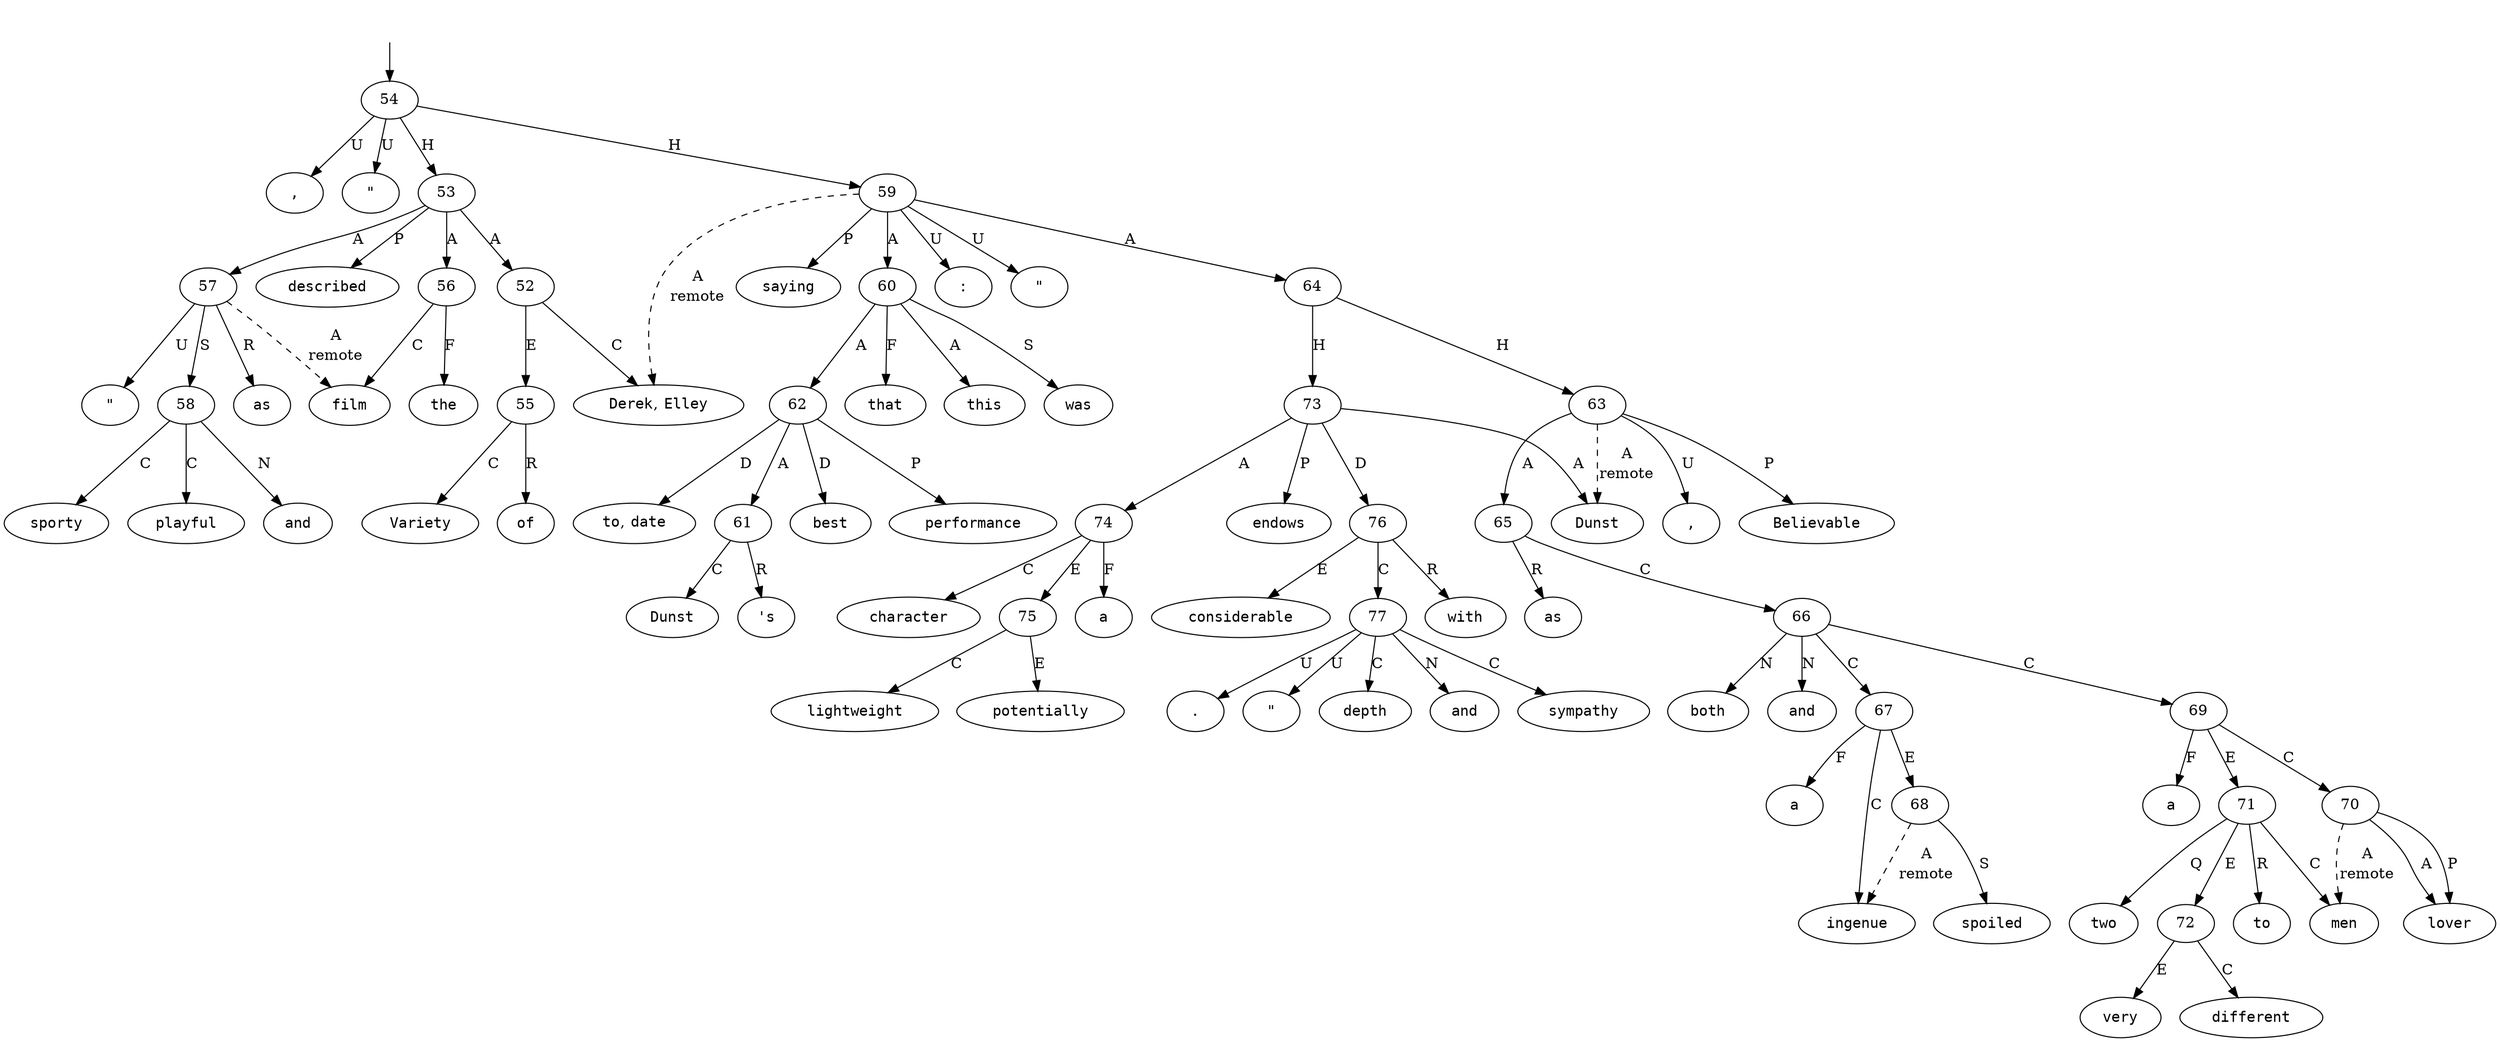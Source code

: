 digraph "216011" {
  top [ style=invis ];
  top -> 54;
  0 [ shape=oval, label=<<table align="center" border="0" cellspacing="0"><tr><td colspan="2"><font face="Courier">Derek</font>,&nbsp;<font face="Courier">Elley</font></td></tr></table>> ];
  1 [ shape=oval, label=<<table align="center" border="0" cellspacing="0"><tr><td colspan="2"><font face="Courier">of</font></td></tr></table>> ];
  2 [ shape=oval, label=<<table align="center" border="0" cellspacing="0"><tr><td colspan="2"><font face="Courier">Variety</font></td></tr></table>> ];
  3 [ shape=oval, label=<<table align="center" border="0" cellspacing="0"><tr><td colspan="2"><font face="Courier">described</font></td></tr></table>> ];
  4 [ shape=oval, label=<<table align="center" border="0" cellspacing="0"><tr><td colspan="2"><font face="Courier">the</font></td></tr></table>> ];
  5 [ shape=oval, label=<<table align="center" border="0" cellspacing="0"><tr><td colspan="2"><font face="Courier">film</font></td></tr></table>> ];
  6 [ shape=oval, label=<<table align="center" border="0" cellspacing="0"><tr><td colspan="2"><font face="Courier">as</font></td></tr></table>> ];
  7 [ shape=oval, label=<<table align="center" border="0" cellspacing="0"><tr><td colspan="2"><font face="Courier">&quot;</font></td></tr></table>> ];
  8 [ shape=oval, label=<<table align="center" border="0" cellspacing="0"><tr><td colspan="2"><font face="Courier">playful</font></td></tr></table>> ];
  9 [ shape=oval, label=<<table align="center" border="0" cellspacing="0"><tr><td colspan="2"><font face="Courier">and</font></td></tr></table>> ];
  10 [ shape=oval, label=<<table align="center" border="0" cellspacing="0"><tr><td colspan="2"><font face="Courier">sporty</font></td></tr></table>> ];
  11 [ shape=oval, label=<<table align="center" border="0" cellspacing="0"><tr><td colspan="2"><font face="Courier">,</font></td></tr></table>> ];
  12 [ shape=oval, label=<<table align="center" border="0" cellspacing="0"><tr><td colspan="2"><font face="Courier">&quot;</font></td></tr></table>> ];
  13 [ shape=oval, label=<<table align="center" border="0" cellspacing="0"><tr><td colspan="2"><font face="Courier">saying</font></td></tr></table>> ];
  14 [ shape=oval, label=<<table align="center" border="0" cellspacing="0"><tr><td colspan="2"><font face="Courier">that</font></td></tr></table>> ];
  15 [ shape=oval, label=<<table align="center" border="0" cellspacing="0"><tr><td colspan="2"><font face="Courier">this</font></td></tr></table>> ];
  16 [ shape=oval, label=<<table align="center" border="0" cellspacing="0"><tr><td colspan="2"><font face="Courier">was</font></td></tr></table>> ];
  17 [ shape=oval, label=<<table align="center" border="0" cellspacing="0"><tr><td colspan="2"><font face="Courier">Dunst</font></td></tr></table>> ];
  18 [ shape=oval, label=<<table align="center" border="0" cellspacing="0"><tr><td colspan="2"><font face="Courier">&#x27;s</font></td></tr></table>> ];
  19 [ shape=oval, label=<<table align="center" border="0" cellspacing="0"><tr><td colspan="2"><font face="Courier">best</font></td></tr></table>> ];
  20 [ shape=oval, label=<<table align="center" border="0" cellspacing="0"><tr><td colspan="2"><font face="Courier">performance</font></td></tr></table>> ];
  21 [ shape=oval, label=<<table align="center" border="0" cellspacing="0"><tr><td colspan="2"><font face="Courier">to</font>,&nbsp;<font face="Courier">date</font></td></tr></table>> ];
  22 [ shape=oval, label=<<table align="center" border="0" cellspacing="0"><tr><td colspan="2"><font face="Courier">:</font></td></tr></table>> ];
  23 [ shape=oval, label=<<table align="center" border="0" cellspacing="0"><tr><td colspan="2"><font face="Courier">&quot;</font></td></tr></table>> ];
  24 [ shape=oval, label=<<table align="center" border="0" cellspacing="0"><tr><td colspan="2"><font face="Courier">Believable</font></td></tr></table>> ];
  25 [ shape=oval, label=<<table align="center" border="0" cellspacing="0"><tr><td colspan="2"><font face="Courier">as</font></td></tr></table>> ];
  26 [ shape=oval, label=<<table align="center" border="0" cellspacing="0"><tr><td colspan="2"><font face="Courier">both</font></td></tr></table>> ];
  27 [ shape=oval, label=<<table align="center" border="0" cellspacing="0"><tr><td colspan="2"><font face="Courier">a</font></td></tr></table>> ];
  28 [ shape=oval, label=<<table align="center" border="0" cellspacing="0"><tr><td colspan="2"><font face="Courier">spoiled</font></td></tr></table>> ];
  29 [ shape=oval, label=<<table align="center" border="0" cellspacing="0"><tr><td colspan="2"><font face="Courier">ingenue</font></td></tr></table>> ];
  30 [ shape=oval, label=<<table align="center" border="0" cellspacing="0"><tr><td colspan="2"><font face="Courier">and</font></td></tr></table>> ];
  31 [ shape=oval, label=<<table align="center" border="0" cellspacing="0"><tr><td colspan="2"><font face="Courier">a</font></td></tr></table>> ];
  32 [ shape=oval, label=<<table align="center" border="0" cellspacing="0"><tr><td colspan="2"><font face="Courier">lover</font></td></tr></table>> ];
  33 [ shape=oval, label=<<table align="center" border="0" cellspacing="0"><tr><td colspan="2"><font face="Courier">to</font></td></tr></table>> ];
  34 [ shape=oval, label=<<table align="center" border="0" cellspacing="0"><tr><td colspan="2"><font face="Courier">two</font></td></tr></table>> ];
  35 [ shape=oval, label=<<table align="center" border="0" cellspacing="0"><tr><td colspan="2"><font face="Courier">very</font></td></tr></table>> ];
  36 [ shape=oval, label=<<table align="center" border="0" cellspacing="0"><tr><td colspan="2"><font face="Courier">different</font></td></tr></table>> ];
  37 [ shape=oval, label=<<table align="center" border="0" cellspacing="0"><tr><td colspan="2"><font face="Courier">men</font></td></tr></table>> ];
  38 [ shape=oval, label=<<table align="center" border="0" cellspacing="0"><tr><td colspan="2"><font face="Courier">,</font></td></tr></table>> ];
  39 [ shape=oval, label=<<table align="center" border="0" cellspacing="0"><tr><td colspan="2"><font face="Courier">Dunst</font></td></tr></table>> ];
  40 [ shape=oval, label=<<table align="center" border="0" cellspacing="0"><tr><td colspan="2"><font face="Courier">endows</font></td></tr></table>> ];
  41 [ shape=oval, label=<<table align="center" border="0" cellspacing="0"><tr><td colspan="2"><font face="Courier">a</font></td></tr></table>> ];
  42 [ shape=oval, label=<<table align="center" border="0" cellspacing="0"><tr><td colspan="2"><font face="Courier">potentially</font></td></tr></table>> ];
  43 [ shape=oval, label=<<table align="center" border="0" cellspacing="0"><tr><td colspan="2"><font face="Courier">lightweight</font></td></tr></table>> ];
  44 [ shape=oval, label=<<table align="center" border="0" cellspacing="0"><tr><td colspan="2"><font face="Courier">character</font></td></tr></table>> ];
  45 [ shape=oval, label=<<table align="center" border="0" cellspacing="0"><tr><td colspan="2"><font face="Courier">with</font></td></tr></table>> ];
  46 [ shape=oval, label=<<table align="center" border="0" cellspacing="0"><tr><td colspan="2"><font face="Courier">considerable</font></td></tr></table>> ];
  47 [ shape=oval, label=<<table align="center" border="0" cellspacing="0"><tr><td colspan="2"><font face="Courier">depth</font></td></tr></table>> ];
  48 [ shape=oval, label=<<table align="center" border="0" cellspacing="0"><tr><td colspan="2"><font face="Courier">and</font></td></tr></table>> ];
  49 [ shape=oval, label=<<table align="center" border="0" cellspacing="0"><tr><td colspan="2"><font face="Courier">sympathy</font></td></tr></table>> ];
  50 [ shape=oval, label=<<table align="center" border="0" cellspacing="0"><tr><td colspan="2"><font face="Courier">.</font></td></tr></table>> ];
  51 [ shape=oval, label=<<table align="center" border="0" cellspacing="0"><tr><td colspan="2"><font face="Courier">&quot;</font></td></tr></table>> ];
  52 -> 55 [ label="E" ];
  52 -> 0 [ label="C" ];
  53 -> 52 [ label="A" ];
  53 -> 3 [ label="P" ];
  53 -> 57 [ label="A" ];
  53 -> 56 [ label="A" ];
  54 -> 53 [ label="H" ];
  54 -> 59 [ label="H" ];
  54 -> 11 [ label="U" ];
  54 -> 12 [ label="U" ];
  55 -> 1 [ label="R" ];
  55 -> 2 [ label="C" ];
  56 -> 5 [ label="C" ];
  56 -> 4 [ label="F" ];
  57 -> 58 [ label="S" ];
  57 -> 5 [ label=<<table align="center" border="0" cellspacing="0"><tr><td colspan="1">A</td></tr><tr><td>remote</td></tr></table>>, style=dashed ];
  57 -> 6 [ label="R" ];
  57 -> 7 [ label="U" ];
  58 -> 8 [ label="C" ];
  58 -> 10 [ label="C" ];
  58 -> 9 [ label="N" ];
  59 -> 60 [ label="A" ];
  59 -> 23 [ label="U" ];
  59 -> 13 [ label="P" ];
  59 -> 0 [ label=<<table align="center" border="0" cellspacing="0"><tr><td colspan="1">A</td></tr><tr><td>remote</td></tr></table>>, style=dashed ];
  59 -> 64 [ label="A" ];
  59 -> 22 [ label="U" ];
  60 -> 62 [ label="A" ];
  60 -> 15 [ label="A" ];
  60 -> 16 [ label="S" ];
  60 -> 14 [ label="F" ];
  61 -> 17 [ label="C" ];
  61 -> 18 [ label="R" ];
  62 -> 21 [ label="D" ];
  62 -> 19 [ label="D" ];
  62 -> 61 [ label="A" ];
  62 -> 20 [ label="P" ];
  63 -> 38 [ label="U" ];
  63 -> 65 [ label="A" ];
  63 -> 24 [ label="P" ];
  63 -> 39 [ label=<<table align="center" border="0" cellspacing="0"><tr><td colspan="1">A</td></tr><tr><td>remote</td></tr></table>>, style=dashed ];
  64 -> 63 [ label="H" ];
  64 -> 73 [ label="H" ];
  65 -> 66 [ label="C" ];
  65 -> 25 [ label="R" ];
  66 -> 67 [ label="C" ];
  66 -> 30 [ label="N" ];
  66 -> 69 [ label="C" ];
  66 -> 26 [ label="N" ];
  67 -> 68 [ label="E" ];
  67 -> 29 [ label="C" ];
  67 -> 27 [ label="F" ];
  68 -> 28 [ label="S" ];
  68 -> 29 [ label=<<table align="center" border="0" cellspacing="0"><tr><td colspan="1">A</td></tr><tr><td>remote</td></tr></table>>, style=dashed ];
  69 -> 71 [ label="E" ];
  69 -> 70 [ label="C" ];
  69 -> 31 [ label="F" ];
  70 -> 32 [ label="A" ];
  70 -> 37 [ label=<<table align="center" border="0" cellspacing="0"><tr><td colspan="1">A</td></tr><tr><td>remote</td></tr></table>>, style=dashed ];
  70 -> 32 [ label="P" ];
  71 -> 37 [ label="C" ];
  71 -> 33 [ label="R" ];
  71 -> 72 [ label="E" ];
  71 -> 34 [ label="Q" ];
  72 -> 35 [ label="E" ];
  72 -> 36 [ label="C" ];
  73 -> 76 [ label="D" ];
  73 -> 39 [ label="A" ];
  73 -> 40 [ label="P" ];
  73 -> 74 [ label="A" ];
  74 -> 75 [ label="E" ];
  74 -> 41 [ label="F" ];
  74 -> 44 [ label="C" ];
  75 -> 42 [ label="E" ];
  75 -> 43 [ label="C" ];
  76 -> 46 [ label="E" ];
  76 -> 77 [ label="C" ];
  76 -> 45 [ label="R" ];
  77 -> 50 [ label="U" ];
  77 -> 47 [ label="C" ];
  77 -> 49 [ label="C" ];
  77 -> 51 [ label="U" ];
  77 -> 48 [ label="N" ];
}

